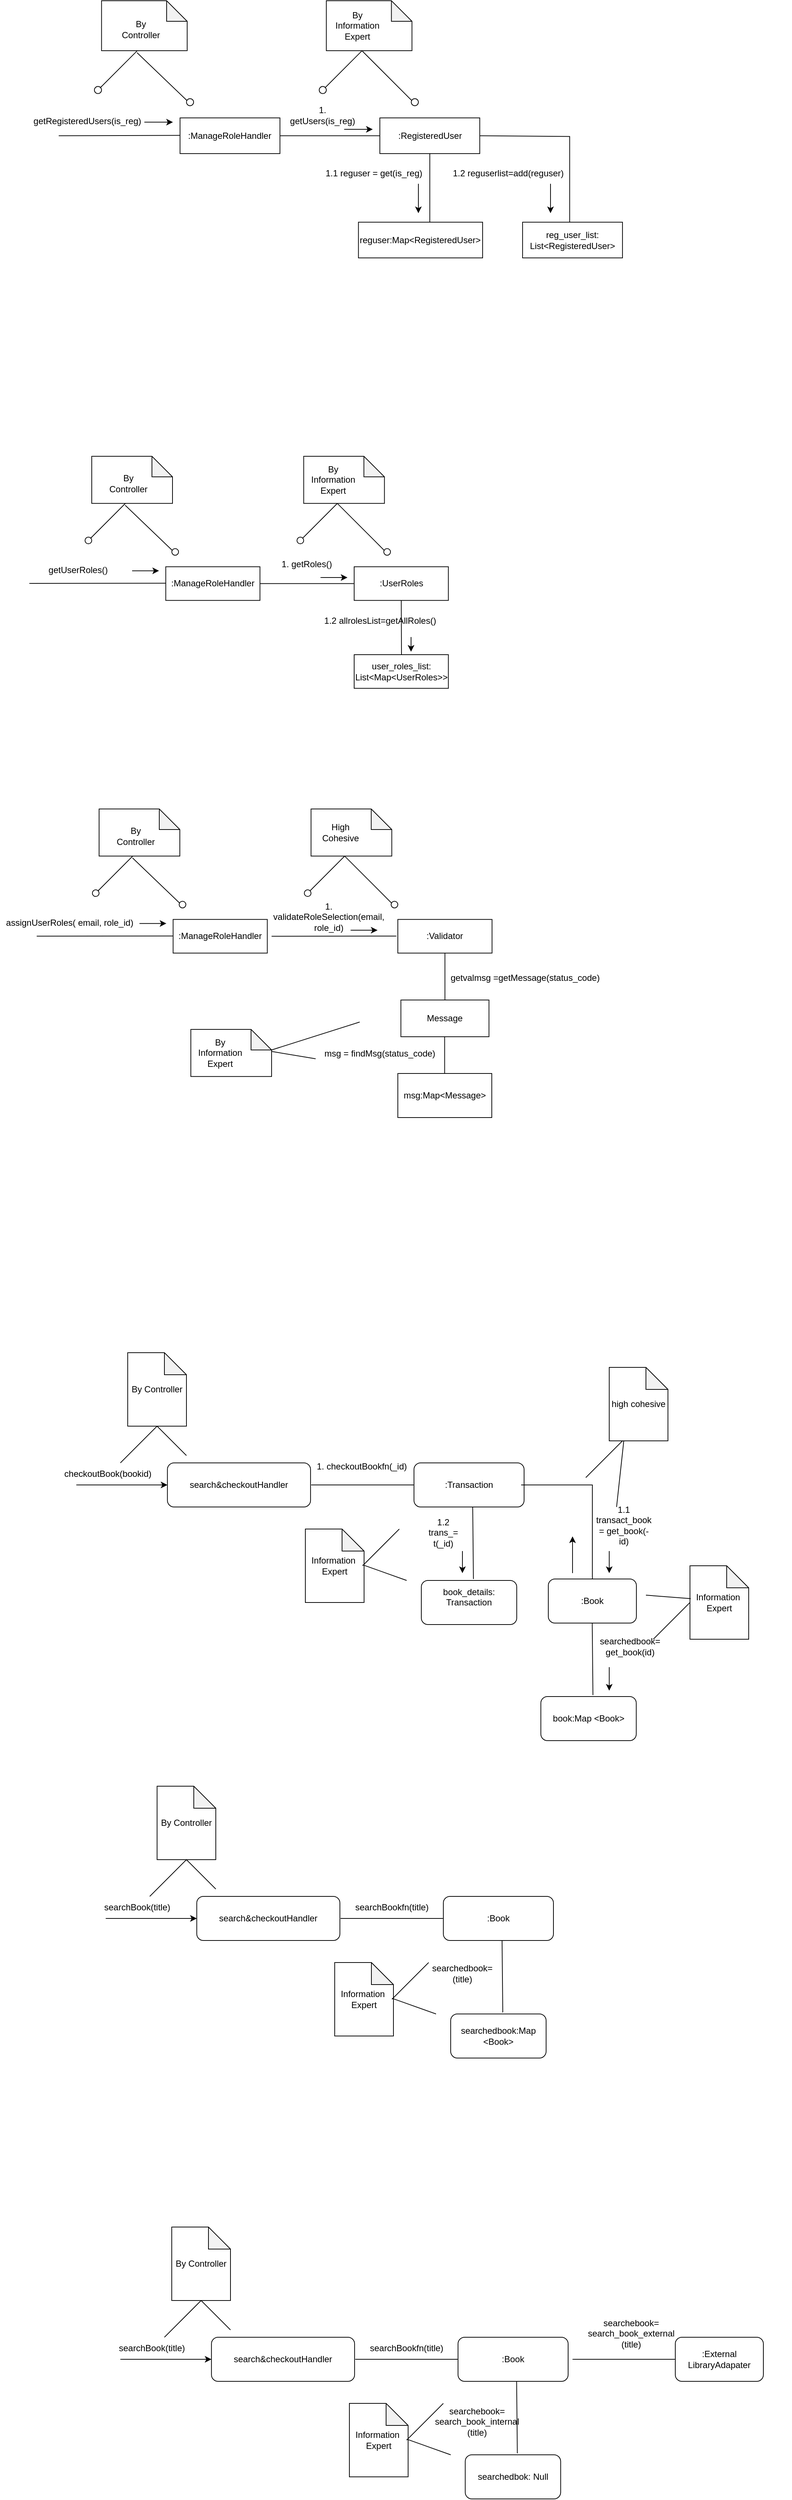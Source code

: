 <mxfile version="24.3.1" type="github">
  <diagram name="Page-1" id="S1XU-4v1I7LBTx95V1RZ">
    <mxGraphModel dx="1718" dy="584" grid="1" gridSize="10" guides="1" tooltips="1" connect="1" arrows="1" fold="1" page="1" pageScale="1" pageWidth="827" pageHeight="1169" math="0" shadow="0">
      <root>
        <mxCell id="0" />
        <mxCell id="1" parent="0" />
        <mxCell id="-aePadAj2sJIH-JEGw9g-31" value="" style="group" parent="1" vertex="1" connectable="0">
          <mxGeometry x="40" y="130" width="768.06" height="350" as="geometry" />
        </mxCell>
        <mxCell id="-aePadAj2sJIH-JEGw9g-1" value=":ManageRoleHandler" style="html=1;whiteSpace=wrap;" parent="-aePadAj2sJIH-JEGw9g-31" vertex="1">
          <mxGeometry x="165.279" y="159.444" width="136.112" height="48.611" as="geometry" />
        </mxCell>
        <mxCell id="-aePadAj2sJIH-JEGw9g-2" value="" style="endArrow=none;html=1;rounded=0;" parent="-aePadAj2sJIH-JEGw9g-31" edge="1">
          <mxGeometry width="50" height="50" relative="1" as="geometry">
            <mxPoint y="183.75" as="sourcePoint" />
            <mxPoint x="165.279" y="183.264" as="targetPoint" />
          </mxGeometry>
        </mxCell>
        <mxCell id="-aePadAj2sJIH-JEGw9g-3" value=":RegisteredUser" style="html=1;whiteSpace=wrap;" parent="-aePadAj2sJIH-JEGw9g-31" vertex="1">
          <mxGeometry x="437.503" y="159.444" width="136.112" height="48.611" as="geometry" />
        </mxCell>
        <mxCell id="-aePadAj2sJIH-JEGw9g-4" value="" style="shape=note;whiteSpace=wrap;html=1;backgroundOutline=1;darkOpacity=0.05;size=28;" parent="-aePadAj2sJIH-JEGw9g-31" vertex="1">
          <mxGeometry x="58.334" width="116.667" height="68.056" as="geometry" />
        </mxCell>
        <mxCell id="-aePadAj2sJIH-JEGw9g-5" value="By Controller" style="text;html=1;align=center;verticalAlign=middle;whiteSpace=wrap;rounded=0;" parent="-aePadAj2sJIH-JEGw9g-31" vertex="1">
          <mxGeometry x="77.778" y="19.444" width="68.056" height="38.889" as="geometry" />
        </mxCell>
        <mxCell id="-aePadAj2sJIH-JEGw9g-6" value="" style="endArrow=none;html=1;rounded=0;" parent="-aePadAj2sJIH-JEGw9g-31" source="-aePadAj2sJIH-JEGw9g-8" edge="1">
          <mxGeometry width="50" height="50" relative="1" as="geometry">
            <mxPoint x="58.334" y="116.667" as="sourcePoint" />
            <mxPoint x="106.945" y="68.056" as="targetPoint" />
          </mxGeometry>
        </mxCell>
        <mxCell id="-aePadAj2sJIH-JEGw9g-7" value="" style="endArrow=none;html=1;rounded=0;exitX=0.414;exitY=1.038;exitDx=0;exitDy=0;exitPerimeter=0;" parent="-aePadAj2sJIH-JEGw9g-31" source="-aePadAj2sJIH-JEGw9g-4" edge="1">
          <mxGeometry width="50" height="50" relative="1" as="geometry">
            <mxPoint x="136.112" y="136.111" as="sourcePoint" />
            <mxPoint x="175.001" y="136.111" as="targetPoint" />
          </mxGeometry>
        </mxCell>
        <mxCell id="-aePadAj2sJIH-JEGw9g-9" value="" style="endArrow=none;html=1;rounded=0;" parent="-aePadAj2sJIH-JEGw9g-31" target="-aePadAj2sJIH-JEGw9g-8" edge="1">
          <mxGeometry width="50" height="50" relative="1" as="geometry">
            <mxPoint x="58.334" y="116.667" as="sourcePoint" />
            <mxPoint x="106.945" y="68.056" as="targetPoint" />
          </mxGeometry>
        </mxCell>
        <mxCell id="-aePadAj2sJIH-JEGw9g-8" value="" style="ellipse;whiteSpace=wrap;html=1;aspect=fixed;" parent="-aePadAj2sJIH-JEGw9g-31" vertex="1">
          <mxGeometry x="48.611" y="116.667" width="9.722" height="9.722" as="geometry" />
        </mxCell>
        <mxCell id="-aePadAj2sJIH-JEGw9g-10" value="" style="ellipse;whiteSpace=wrap;html=1;aspect=fixed;" parent="-aePadAj2sJIH-JEGw9g-31" vertex="1">
          <mxGeometry x="174.029" y="133.194" width="9.722" height="9.722" as="geometry" />
        </mxCell>
        <mxCell id="-aePadAj2sJIH-JEGw9g-11" value="getRegisteredUsers(is_reg)" style="text;html=1;align=center;verticalAlign=middle;whiteSpace=wrap;rounded=0;" parent="-aePadAj2sJIH-JEGw9g-31" vertex="1">
          <mxGeometry x="9.722" y="149.722" width="58.334" height="29.167" as="geometry" />
        </mxCell>
        <mxCell id="-aePadAj2sJIH-JEGw9g-12" value="" style="endArrow=classic;html=1;rounded=0;" parent="-aePadAj2sJIH-JEGw9g-31" edge="1">
          <mxGeometry width="50" height="50" relative="1" as="geometry">
            <mxPoint x="116.667" y="165.278" as="sourcePoint" />
            <mxPoint x="155.556" y="165.278" as="targetPoint" />
          </mxGeometry>
        </mxCell>
        <mxCell id="-aePadAj2sJIH-JEGw9g-13" value="" style="endArrow=none;html=1;rounded=0;" parent="-aePadAj2sJIH-JEGw9g-31" edge="1">
          <mxGeometry width="50" height="50" relative="1" as="geometry">
            <mxPoint x="301.391" y="183.75" as="sourcePoint" />
            <mxPoint x="437.503" y="183.75" as="targetPoint" />
          </mxGeometry>
        </mxCell>
        <mxCell id="-aePadAj2sJIH-JEGw9g-14" value="1. getUsers(is_reg)" style="text;html=1;align=center;verticalAlign=middle;whiteSpace=wrap;rounded=0;" parent="-aePadAj2sJIH-JEGw9g-31" vertex="1">
          <mxGeometry x="311.113" y="142.917" width="97.223" height="26.25" as="geometry" />
        </mxCell>
        <mxCell id="-aePadAj2sJIH-JEGw9g-15" value="" style="endArrow=none;html=1;rounded=0;entryX=0.5;entryY=1;entryDx=0;entryDy=0;" parent="-aePadAj2sJIH-JEGw9g-31" target="-aePadAj2sJIH-JEGw9g-3" edge="1">
          <mxGeometry width="50" height="50" relative="1" as="geometry">
            <mxPoint x="505.558" y="301.389" as="sourcePoint" />
            <mxPoint x="505.558" y="213.889" as="targetPoint" />
          </mxGeometry>
        </mxCell>
        <mxCell id="-aePadAj2sJIH-JEGw9g-16" value="1.1 reguser = get(is_reg)" style="text;html=1;align=center;verticalAlign=middle;whiteSpace=wrap;rounded=0;" parent="-aePadAj2sJIH-JEGw9g-31" vertex="1">
          <mxGeometry x="347.003" y="219.996" width="165.279" height="29.167" as="geometry" />
        </mxCell>
        <mxCell id="-aePadAj2sJIH-JEGw9g-17" value="" style="shape=note;whiteSpace=wrap;html=1;backgroundOutline=1;darkOpacity=0.05;size=28;" parent="-aePadAj2sJIH-JEGw9g-31" vertex="1">
          <mxGeometry x="364.585" width="116.667" height="68.056" as="geometry" />
        </mxCell>
        <mxCell id="-aePadAj2sJIH-JEGw9g-18" value="" style="endArrow=none;html=1;rounded=0;" parent="-aePadAj2sJIH-JEGw9g-31" source="-aePadAj2sJIH-JEGw9g-20" edge="1">
          <mxGeometry width="50" height="50" relative="1" as="geometry">
            <mxPoint x="364.585" y="116.667" as="sourcePoint" />
            <mxPoint x="413.197" y="68.056" as="targetPoint" />
          </mxGeometry>
        </mxCell>
        <mxCell id="-aePadAj2sJIH-JEGw9g-19" value="" style="endArrow=none;html=1;rounded=0;exitX=0.421;exitY=1.008;exitDx=0;exitDy=0;exitPerimeter=0;" parent="-aePadAj2sJIH-JEGw9g-31" source="-aePadAj2sJIH-JEGw9g-17" edge="1">
          <mxGeometry width="50" height="50" relative="1" as="geometry">
            <mxPoint x="442.364" y="136.111" as="sourcePoint" />
            <mxPoint x="481.253" y="136.111" as="targetPoint" />
          </mxGeometry>
        </mxCell>
        <mxCell id="-aePadAj2sJIH-JEGw9g-20" value="" style="ellipse;whiteSpace=wrap;html=1;aspect=fixed;" parent="-aePadAj2sJIH-JEGw9g-31" vertex="1">
          <mxGeometry x="354.863" y="116.667" width="9.722" height="9.722" as="geometry" />
        </mxCell>
        <mxCell id="-aePadAj2sJIH-JEGw9g-21" value="" style="ellipse;whiteSpace=wrap;html=1;aspect=fixed;" parent="-aePadAj2sJIH-JEGw9g-31" vertex="1">
          <mxGeometry x="480.281" y="133.194" width="9.722" height="9.722" as="geometry" />
        </mxCell>
        <mxCell id="-aePadAj2sJIH-JEGw9g-22" value="By Information&lt;div&gt;Expert&lt;/div&gt;" style="text;html=1;align=center;verticalAlign=middle;whiteSpace=wrap;rounded=0;" parent="-aePadAj2sJIH-JEGw9g-31" vertex="1">
          <mxGeometry x="373.335" y="14.583" width="68.056" height="38.889" as="geometry" />
        </mxCell>
        <mxCell id="-aePadAj2sJIH-JEGw9g-23" value="reguser:Map&amp;lt;RegisteredUser&amp;gt;" style="html=1;whiteSpace=wrap;" parent="-aePadAj2sJIH-JEGw9g-31" vertex="1">
          <mxGeometry x="408.336" y="301.389" width="169.168" height="48.611" as="geometry" />
        </mxCell>
        <mxCell id="-aePadAj2sJIH-JEGw9g-25" value="" style="endArrow=classic;html=1;rounded=0;" parent="-aePadAj2sJIH-JEGw9g-31" edge="1">
          <mxGeometry width="50" height="50" relative="1" as="geometry">
            <mxPoint x="388.891" y="175" as="sourcePoint" />
            <mxPoint x="427.78" y="175" as="targetPoint" />
          </mxGeometry>
        </mxCell>
        <mxCell id="-aePadAj2sJIH-JEGw9g-28" value="" style="endArrow=none;html=1;rounded=0;entryX=1;entryY=0.5;entryDx=0;entryDy=0;" parent="-aePadAj2sJIH-JEGw9g-31" target="-aePadAj2sJIH-JEGw9g-3" edge="1">
          <mxGeometry width="50" height="50" relative="1" as="geometry">
            <mxPoint x="696.115" y="301.389" as="sourcePoint" />
            <mxPoint x="696.115" y="208.056" as="targetPoint" />
            <Array as="points">
              <mxPoint x="696.115" y="184.722" />
            </Array>
          </mxGeometry>
        </mxCell>
        <mxCell id="-aePadAj2sJIH-JEGw9g-29" value="reg_user_list: List&amp;lt;RegisteredUser&amp;gt;" style="html=1;whiteSpace=wrap;" parent="-aePadAj2sJIH-JEGw9g-31" vertex="1">
          <mxGeometry x="631.948" y="301.389" width="136.112" height="48.611" as="geometry" />
        </mxCell>
        <mxCell id="-aePadAj2sJIH-JEGw9g-30" value="1.2 reguserlist=add(reguser)" style="text;html=1;align=center;verticalAlign=middle;whiteSpace=wrap;rounded=0;" parent="-aePadAj2sJIH-JEGw9g-31" vertex="1">
          <mxGeometry x="529.995" y="219.996" width="165.279" height="29.167" as="geometry" />
        </mxCell>
        <mxCell id="-aePadAj2sJIH-JEGw9g-33" value="" style="endArrow=classic;html=1;rounded=0;" parent="-aePadAj2sJIH-JEGw9g-31" edge="1">
          <mxGeometry width="50" height="50" relative="1" as="geometry">
            <mxPoint x="670" y="249.16" as="sourcePoint" />
            <mxPoint x="670" y="289.16" as="targetPoint" />
          </mxGeometry>
        </mxCell>
        <mxCell id="-aePadAj2sJIH-JEGw9g-34" value="" style="endArrow=classic;html=1;rounded=0;" parent="-aePadAj2sJIH-JEGw9g-31" edge="1">
          <mxGeometry width="50" height="50" relative="1" as="geometry">
            <mxPoint x="490" y="249.16" as="sourcePoint" />
            <mxPoint x="490" y="289.16" as="targetPoint" />
          </mxGeometry>
        </mxCell>
        <mxCell id="fIvYG_3jWhWfDDmJpI7t-1" value="" style="group" vertex="1" connectable="0" parent="1">
          <mxGeometry x="30" y="750" width="724.17" height="398.333" as="geometry" />
        </mxCell>
        <mxCell id="fIvYG_3jWhWfDDmJpI7t-3" value="" style="endArrow=none;html=1;rounded=0;" edge="1" parent="fIvYG_3jWhWfDDmJpI7t-1">
          <mxGeometry width="50" height="50" relative="1" as="geometry">
            <mxPoint x="-30" y="173" as="sourcePoint" />
            <mxPoint x="155.834" y="172.792" as="targetPoint" />
          </mxGeometry>
        </mxCell>
        <mxCell id="fIvYG_3jWhWfDDmJpI7t-44" value="" style="group" vertex="1" connectable="0" parent="fIvYG_3jWhWfDDmJpI7t-1">
          <mxGeometry x="9.167" width="531.673" height="398.333" as="geometry" />
        </mxCell>
        <mxCell id="fIvYG_3jWhWfDDmJpI7t-2" value=":ManageRoleHandler" style="html=1;whiteSpace=wrap;" vertex="1" parent="fIvYG_3jWhWfDDmJpI7t-44">
          <mxGeometry x="146.667" y="150.333" width="128.334" height="45.833" as="geometry" />
        </mxCell>
        <mxCell id="fIvYG_3jWhWfDDmJpI7t-4" value=":UserRoles" style="html=1;whiteSpace=wrap;" vertex="1" parent="fIvYG_3jWhWfDDmJpI7t-44">
          <mxGeometry x="403.335" y="150.333" width="128.334" height="45.833" as="geometry" />
        </mxCell>
        <mxCell id="fIvYG_3jWhWfDDmJpI7t-5" value="" style="shape=note;whiteSpace=wrap;html=1;backgroundOutline=1;darkOpacity=0.05;size=28;" vertex="1" parent="fIvYG_3jWhWfDDmJpI7t-44">
          <mxGeometry x="45.834" width="110.001" height="64.167" as="geometry" />
        </mxCell>
        <mxCell id="fIvYG_3jWhWfDDmJpI7t-6" value="By Controller" style="text;html=1;align=center;verticalAlign=middle;whiteSpace=wrap;rounded=0;" vertex="1" parent="fIvYG_3jWhWfDDmJpI7t-44">
          <mxGeometry x="64.167" y="18.333" width="64.167" height="36.667" as="geometry" />
        </mxCell>
        <mxCell id="fIvYG_3jWhWfDDmJpI7t-7" value="" style="endArrow=none;html=1;rounded=0;" edge="1" parent="fIvYG_3jWhWfDDmJpI7t-44" source="fIvYG_3jWhWfDDmJpI7t-10">
          <mxGeometry width="50" height="50" relative="1" as="geometry">
            <mxPoint x="45.834" y="110" as="sourcePoint" />
            <mxPoint x="91.667" y="64.167" as="targetPoint" />
          </mxGeometry>
        </mxCell>
        <mxCell id="fIvYG_3jWhWfDDmJpI7t-8" value="" style="endArrow=none;html=1;rounded=0;exitX=0.414;exitY=1.038;exitDx=0;exitDy=0;exitPerimeter=0;" edge="1" parent="fIvYG_3jWhWfDDmJpI7t-44" source="fIvYG_3jWhWfDDmJpI7t-5">
          <mxGeometry width="50" height="50" relative="1" as="geometry">
            <mxPoint x="119.167" y="128.333" as="sourcePoint" />
            <mxPoint x="155.834" y="128.333" as="targetPoint" />
          </mxGeometry>
        </mxCell>
        <mxCell id="fIvYG_3jWhWfDDmJpI7t-9" value="" style="endArrow=none;html=1;rounded=0;" edge="1" parent="fIvYG_3jWhWfDDmJpI7t-44" target="fIvYG_3jWhWfDDmJpI7t-10">
          <mxGeometry width="50" height="50" relative="1" as="geometry">
            <mxPoint x="45.834" y="110" as="sourcePoint" />
            <mxPoint x="91.667" y="64.167" as="targetPoint" />
          </mxGeometry>
        </mxCell>
        <mxCell id="fIvYG_3jWhWfDDmJpI7t-10" value="" style="ellipse;whiteSpace=wrap;html=1;aspect=fixed;" vertex="1" parent="fIvYG_3jWhWfDDmJpI7t-44">
          <mxGeometry x="36.667" y="110" width="9.167" height="9.167" as="geometry" />
        </mxCell>
        <mxCell id="fIvYG_3jWhWfDDmJpI7t-11" value="" style="ellipse;whiteSpace=wrap;html=1;aspect=fixed;" vertex="1" parent="fIvYG_3jWhWfDDmJpI7t-44">
          <mxGeometry x="154.917" y="125.583" width="9.167" height="9.167" as="geometry" />
        </mxCell>
        <mxCell id="fIvYG_3jWhWfDDmJpI7t-12" value="getUserRoles()" style="text;html=1;align=center;verticalAlign=middle;whiteSpace=wrap;rounded=0;" vertex="1" parent="fIvYG_3jWhWfDDmJpI7t-44">
          <mxGeometry y="141.167" width="55.0" height="27.5" as="geometry" />
        </mxCell>
        <mxCell id="fIvYG_3jWhWfDDmJpI7t-13" value="" style="endArrow=classic;html=1;rounded=0;" edge="1" parent="fIvYG_3jWhWfDDmJpI7t-44">
          <mxGeometry width="50" height="50" relative="1" as="geometry">
            <mxPoint x="100.834" y="155.833" as="sourcePoint" />
            <mxPoint x="137.501" y="155.833" as="targetPoint" />
          </mxGeometry>
        </mxCell>
        <mxCell id="fIvYG_3jWhWfDDmJpI7t-14" value="" style="endArrow=none;html=1;rounded=0;" edge="1" parent="fIvYG_3jWhWfDDmJpI7t-44">
          <mxGeometry width="50" height="50" relative="1" as="geometry">
            <mxPoint x="275.001" y="173.25" as="sourcePoint" />
            <mxPoint x="403.335" y="173.25" as="targetPoint" />
          </mxGeometry>
        </mxCell>
        <mxCell id="fIvYG_3jWhWfDDmJpI7t-15" value="1. getRoles()" style="text;html=1;align=center;verticalAlign=middle;whiteSpace=wrap;rounded=0;" vertex="1" parent="fIvYG_3jWhWfDDmJpI7t-44">
          <mxGeometry x="293.168" y="134.75" width="91.667" height="24.75" as="geometry" />
        </mxCell>
        <mxCell id="fIvYG_3jWhWfDDmJpI7t-21" value="" style="ellipse;whiteSpace=wrap;html=1;aspect=fixed;" vertex="1" parent="fIvYG_3jWhWfDDmJpI7t-44">
          <mxGeometry x="325.418" y="110" width="9.167" height="9.167" as="geometry" />
        </mxCell>
        <mxCell id="fIvYG_3jWhWfDDmJpI7t-22" value="" style="ellipse;whiteSpace=wrap;html=1;aspect=fixed;" vertex="1" parent="fIvYG_3jWhWfDDmJpI7t-44">
          <mxGeometry x="443.669" y="125.583" width="9.167" height="9.167" as="geometry" />
        </mxCell>
        <mxCell id="fIvYG_3jWhWfDDmJpI7t-25" value="" style="endArrow=classic;html=1;rounded=0;" edge="1" parent="fIvYG_3jWhWfDDmJpI7t-44">
          <mxGeometry width="50" height="50" relative="1" as="geometry">
            <mxPoint x="357.502" y="165" as="sourcePoint" />
            <mxPoint x="394.168" y="165" as="targetPoint" />
          </mxGeometry>
        </mxCell>
        <mxCell id="fIvYG_3jWhWfDDmJpI7t-27" value="user_roles_list: List&amp;lt;Map&amp;lt;UserRoles&amp;gt;&amp;gt;" style="html=1;whiteSpace=wrap;" vertex="1" parent="fIvYG_3jWhWfDDmJpI7t-44">
          <mxGeometry x="403.339" y="269.997" width="128.334" height="45.833" as="geometry" />
        </mxCell>
        <mxCell id="fIvYG_3jWhWfDDmJpI7t-28" value="1.2 allrolesList=getAllRoles()" style="text;html=1;align=center;verticalAlign=middle;whiteSpace=wrap;rounded=0;" vertex="1" parent="fIvYG_3jWhWfDDmJpI7t-44">
          <mxGeometry x="360.833" y="210.004" width="155.834" height="27.5" as="geometry" />
        </mxCell>
        <mxCell id="fIvYG_3jWhWfDDmJpI7t-39" value="" style="endArrow=none;html=1;rounded=0;entryX=0.5;entryY=1;entryDx=0;entryDy=0;" edge="1" parent="fIvYG_3jWhWfDDmJpI7t-44" target="fIvYG_3jWhWfDDmJpI7t-4">
          <mxGeometry width="50" height="50" relative="1" as="geometry">
            <mxPoint x="467.833" y="270" as="sourcePoint" />
            <mxPoint x="470.833" y="200" as="targetPoint" />
          </mxGeometry>
        </mxCell>
        <mxCell id="fIvYG_3jWhWfDDmJpI7t-40" value="" style="endArrow=classic;html=1;rounded=0;" edge="1" parent="fIvYG_3jWhWfDDmJpI7t-44">
          <mxGeometry width="50" height="50" relative="1" as="geometry">
            <mxPoint x="480.833" y="246" as="sourcePoint" />
            <mxPoint x="480.833" y="266" as="targetPoint" />
          </mxGeometry>
        </mxCell>
        <mxCell id="fIvYG_3jWhWfDDmJpI7t-222" value="" style="group" vertex="1" connectable="0" parent="fIvYG_3jWhWfDDmJpI7t-44">
          <mxGeometry x="334.585" width="110.001" height="128.333" as="geometry" />
        </mxCell>
        <mxCell id="fIvYG_3jWhWfDDmJpI7t-18" value="" style="shape=note;whiteSpace=wrap;html=1;backgroundOutline=1;darkOpacity=0.05;size=28;" vertex="1" parent="fIvYG_3jWhWfDDmJpI7t-222">
          <mxGeometry width="110.001" height="64.167" as="geometry" />
        </mxCell>
        <mxCell id="fIvYG_3jWhWfDDmJpI7t-19" value="" style="endArrow=none;html=1;rounded=0;" edge="1" parent="fIvYG_3jWhWfDDmJpI7t-222" source="fIvYG_3jWhWfDDmJpI7t-21">
          <mxGeometry width="50" height="50" relative="1" as="geometry">
            <mxPoint y="110" as="sourcePoint" />
            <mxPoint x="45.834" y="64.167" as="targetPoint" />
          </mxGeometry>
        </mxCell>
        <mxCell id="fIvYG_3jWhWfDDmJpI7t-20" value="" style="endArrow=none;html=1;rounded=0;exitX=0.421;exitY=1.008;exitDx=0;exitDy=0;exitPerimeter=0;" edge="1" parent="fIvYG_3jWhWfDDmJpI7t-222" source="fIvYG_3jWhWfDDmJpI7t-18">
          <mxGeometry width="50" height="50" relative="1" as="geometry">
            <mxPoint x="73.334" y="128.333" as="sourcePoint" />
            <mxPoint x="110.001" y="128.333" as="targetPoint" />
          </mxGeometry>
        </mxCell>
        <mxCell id="fIvYG_3jWhWfDDmJpI7t-23" value="By Information&lt;div&gt;Expert&lt;/div&gt;" style="text;html=1;align=center;verticalAlign=middle;whiteSpace=wrap;rounded=0;" vertex="1" parent="fIvYG_3jWhWfDDmJpI7t-222">
          <mxGeometry x="8.25" y="13.75" width="64.167" height="36.667" as="geometry" />
        </mxCell>
        <mxCell id="fIvYG_3jWhWfDDmJpI7t-45" value=":ManageRoleHandler" style="html=1;whiteSpace=wrap;" vertex="1" parent="1">
          <mxGeometry x="195.834" y="1380.333" width="128.334" height="45.833" as="geometry" />
        </mxCell>
        <mxCell id="fIvYG_3jWhWfDDmJpI7t-46" value=":Validator" style="html=1;whiteSpace=wrap;" vertex="1" parent="1">
          <mxGeometry x="502.002" y="1380.333" width="128.334" height="45.833" as="geometry" />
        </mxCell>
        <mxCell id="fIvYG_3jWhWfDDmJpI7t-47" value="" style="shape=note;whiteSpace=wrap;html=1;backgroundOutline=1;darkOpacity=0.05;size=28;" vertex="1" parent="1">
          <mxGeometry x="95.0" y="1230" width="110.001" height="64.167" as="geometry" />
        </mxCell>
        <mxCell id="fIvYG_3jWhWfDDmJpI7t-48" value="By Controller" style="text;html=1;align=center;verticalAlign=middle;whiteSpace=wrap;rounded=0;" vertex="1" parent="1">
          <mxGeometry x="113.334" y="1248.333" width="64.167" height="36.667" as="geometry" />
        </mxCell>
        <mxCell id="fIvYG_3jWhWfDDmJpI7t-49" value="" style="endArrow=none;html=1;rounded=0;" edge="1" parent="1" source="fIvYG_3jWhWfDDmJpI7t-52">
          <mxGeometry width="50" height="50" relative="1" as="geometry">
            <mxPoint x="95.0" y="1340" as="sourcePoint" />
            <mxPoint x="140.834" y="1294.167" as="targetPoint" />
          </mxGeometry>
        </mxCell>
        <mxCell id="fIvYG_3jWhWfDDmJpI7t-50" value="" style="endArrow=none;html=1;rounded=0;exitX=0.414;exitY=1.038;exitDx=0;exitDy=0;exitPerimeter=0;" edge="1" parent="1" source="fIvYG_3jWhWfDDmJpI7t-47">
          <mxGeometry width="50" height="50" relative="1" as="geometry">
            <mxPoint x="168.334" y="1358.333" as="sourcePoint" />
            <mxPoint x="205.001" y="1358.333" as="targetPoint" />
          </mxGeometry>
        </mxCell>
        <mxCell id="fIvYG_3jWhWfDDmJpI7t-51" value="" style="endArrow=none;html=1;rounded=0;" edge="1" parent="1" target="fIvYG_3jWhWfDDmJpI7t-52">
          <mxGeometry width="50" height="50" relative="1" as="geometry">
            <mxPoint x="95.0" y="1340" as="sourcePoint" />
            <mxPoint x="140.834" y="1294.167" as="targetPoint" />
          </mxGeometry>
        </mxCell>
        <mxCell id="fIvYG_3jWhWfDDmJpI7t-52" value="" style="ellipse;whiteSpace=wrap;html=1;aspect=fixed;" vertex="1" parent="1">
          <mxGeometry x="85.834" y="1340" width="9.167" height="9.167" as="geometry" />
        </mxCell>
        <mxCell id="fIvYG_3jWhWfDDmJpI7t-53" value="" style="ellipse;whiteSpace=wrap;html=1;aspect=fixed;" vertex="1" parent="1">
          <mxGeometry x="204.084" y="1355.583" width="9.167" height="9.167" as="geometry" />
        </mxCell>
        <mxCell id="fIvYG_3jWhWfDDmJpI7t-54" value="assignUserRoles( email, role_id)" style="text;html=1;align=center;verticalAlign=middle;whiteSpace=wrap;rounded=0;" vertex="1" parent="1">
          <mxGeometry x="-40" y="1371.17" width="190" height="27.5" as="geometry" />
        </mxCell>
        <mxCell id="fIvYG_3jWhWfDDmJpI7t-55" value="" style="endArrow=classic;html=1;rounded=0;" edge="1" parent="1">
          <mxGeometry width="50" height="50" relative="1" as="geometry">
            <mxPoint x="150.001" y="1385.833" as="sourcePoint" />
            <mxPoint x="186.667" y="1385.833" as="targetPoint" />
          </mxGeometry>
        </mxCell>
        <mxCell id="fIvYG_3jWhWfDDmJpI7t-56" value="" style="endArrow=none;html=1;rounded=0;" edge="1" parent="1">
          <mxGeometry width="50" height="50" relative="1" as="geometry">
            <mxPoint x="329.998" y="1403.25" as="sourcePoint" />
            <mxPoint x="500" y="1403" as="targetPoint" />
          </mxGeometry>
        </mxCell>
        <mxCell id="fIvYG_3jWhWfDDmJpI7t-57" value="1. validateRoleSelection(email, role_id&lt;span style=&quot;background-color: initial;&quot;&gt;)&lt;/span&gt;" style="text;html=1;align=center;verticalAlign=middle;whiteSpace=wrap;rounded=0;" vertex="1" parent="1">
          <mxGeometry x="362.335" y="1364.75" width="91.667" height="24.75" as="geometry" />
        </mxCell>
        <mxCell id="fIvYG_3jWhWfDDmJpI7t-58" value="" style="shape=note;whiteSpace=wrap;html=1;backgroundOutline=1;darkOpacity=0.05;size=28;" vertex="1" parent="1">
          <mxGeometry x="383.752" y="1230" width="110.001" height="64.167" as="geometry" />
        </mxCell>
        <mxCell id="fIvYG_3jWhWfDDmJpI7t-59" value="" style="endArrow=none;html=1;rounded=0;" edge="1" parent="1" source="fIvYG_3jWhWfDDmJpI7t-61">
          <mxGeometry width="50" height="50" relative="1" as="geometry">
            <mxPoint x="383.752" y="1340" as="sourcePoint" />
            <mxPoint x="429.585" y="1294.167" as="targetPoint" />
          </mxGeometry>
        </mxCell>
        <mxCell id="fIvYG_3jWhWfDDmJpI7t-60" value="" style="endArrow=none;html=1;rounded=0;exitX=0.421;exitY=1.008;exitDx=0;exitDy=0;exitPerimeter=0;" edge="1" parent="1" source="fIvYG_3jWhWfDDmJpI7t-58">
          <mxGeometry width="50" height="50" relative="1" as="geometry">
            <mxPoint x="457.085" y="1358.333" as="sourcePoint" />
            <mxPoint x="493.752" y="1358.333" as="targetPoint" />
          </mxGeometry>
        </mxCell>
        <mxCell id="fIvYG_3jWhWfDDmJpI7t-61" value="" style="ellipse;whiteSpace=wrap;html=1;aspect=fixed;" vertex="1" parent="1">
          <mxGeometry x="374.585" y="1340" width="9.167" height="9.167" as="geometry" />
        </mxCell>
        <mxCell id="fIvYG_3jWhWfDDmJpI7t-62" value="" style="ellipse;whiteSpace=wrap;html=1;aspect=fixed;" vertex="1" parent="1">
          <mxGeometry x="492.835" y="1355.583" width="9.167" height="9.167" as="geometry" />
        </mxCell>
        <mxCell id="fIvYG_3jWhWfDDmJpI7t-63" value="High Cohesive" style="text;html=1;align=center;verticalAlign=middle;whiteSpace=wrap;rounded=0;" vertex="1" parent="1">
          <mxGeometry x="392.002" y="1243.75" width="64.167" height="36.667" as="geometry" />
        </mxCell>
        <mxCell id="fIvYG_3jWhWfDDmJpI7t-64" value="" style="endArrow=classic;html=1;rounded=0;" edge="1" parent="1">
          <mxGeometry width="50" height="50" relative="1" as="geometry">
            <mxPoint x="437.668" y="1395" as="sourcePoint" />
            <mxPoint x="474.335" y="1395" as="targetPoint" />
          </mxGeometry>
        </mxCell>
        <mxCell id="fIvYG_3jWhWfDDmJpI7t-69" value="" style="endArrow=none;html=1;rounded=0;" edge="1" parent="1">
          <mxGeometry width="50" height="50" relative="1" as="geometry">
            <mxPoint x="10" y="1403.07" as="sourcePoint" />
            <mxPoint x="195.834" y="1402.862" as="targetPoint" />
          </mxGeometry>
        </mxCell>
        <mxCell id="fIvYG_3jWhWfDDmJpI7t-91" value="search&amp;amp;checkoutHandler" style="rounded=1;whiteSpace=wrap;html=1;" vertex="1" parent="1">
          <mxGeometry x="188.08" y="2120" width="195" height="60" as="geometry" />
        </mxCell>
        <mxCell id="fIvYG_3jWhWfDDmJpI7t-92" value="" style="endArrow=classic;html=1;rounded=0;entryX=0;entryY=0.5;entryDx=0;entryDy=0;" edge="1" parent="1" target="fIvYG_3jWhWfDDmJpI7t-91">
          <mxGeometry width="50" height="50" relative="1" as="geometry">
            <mxPoint x="64" y="2150" as="sourcePoint" />
            <mxPoint x="114" y="2120" as="targetPoint" />
          </mxGeometry>
        </mxCell>
        <mxCell id="fIvYG_3jWhWfDDmJpI7t-93" value="checkoutBook(bookid)" style="text;html=1;align=center;verticalAlign=middle;whiteSpace=wrap;rounded=0;" vertex="1" parent="1">
          <mxGeometry x="60" y="2120" width="94" height="30" as="geometry" />
        </mxCell>
        <mxCell id="fIvYG_3jWhWfDDmJpI7t-94" value="By Controller" style="shape=note;whiteSpace=wrap;html=1;backgroundOutline=1;darkOpacity=0.05;" vertex="1" parent="1">
          <mxGeometry x="134" y="1970" width="80" height="100" as="geometry" />
        </mxCell>
        <mxCell id="fIvYG_3jWhWfDDmJpI7t-95" value="" style="endArrow=none;html=1;rounded=0;" edge="1" parent="1">
          <mxGeometry width="50" height="50" relative="1" as="geometry">
            <mxPoint x="384" y="2150" as="sourcePoint" />
            <mxPoint x="524" y="2150" as="targetPoint" />
          </mxGeometry>
        </mxCell>
        <mxCell id="fIvYG_3jWhWfDDmJpI7t-96" value="1. checkoutBookfn(_id)" style="text;html=1;align=center;verticalAlign=middle;whiteSpace=wrap;rounded=0;" vertex="1" parent="1">
          <mxGeometry x="350" y="2110" width="206" height="30" as="geometry" />
        </mxCell>
        <mxCell id="fIvYG_3jWhWfDDmJpI7t-97" value="" style="endArrow=none;html=1;rounded=0;" edge="1" parent="1">
          <mxGeometry width="50" height="50" relative="1" as="geometry">
            <mxPoint x="124" y="2120" as="sourcePoint" />
            <mxPoint x="174" y="2070" as="targetPoint" />
          </mxGeometry>
        </mxCell>
        <mxCell id="fIvYG_3jWhWfDDmJpI7t-98" value="" style="endArrow=none;html=1;rounded=0;" edge="1" parent="1">
          <mxGeometry width="50" height="50" relative="1" as="geometry">
            <mxPoint x="174" y="2070" as="sourcePoint" />
            <mxPoint x="214" y="2110" as="targetPoint" />
          </mxGeometry>
        </mxCell>
        <mxCell id="fIvYG_3jWhWfDDmJpI7t-99" value=":Transaction" style="rounded=1;whiteSpace=wrap;html=1;" vertex="1" parent="1">
          <mxGeometry x="524" y="2120" width="150" height="60" as="geometry" />
        </mxCell>
        <mxCell id="fIvYG_3jWhWfDDmJpI7t-100" value="book_details: Transaction&lt;div&gt;&lt;br&gt;&lt;/div&gt;" style="rounded=1;whiteSpace=wrap;html=1;" vertex="1" parent="1">
          <mxGeometry x="534" y="2280" width="130" height="60" as="geometry" />
        </mxCell>
        <mxCell id="fIvYG_3jWhWfDDmJpI7t-101" value="" style="endArrow=none;html=1;rounded=0;exitX=0.546;exitY=-0.033;exitDx=0;exitDy=0;exitPerimeter=0;" edge="1" parent="1" source="fIvYG_3jWhWfDDmJpI7t-100">
          <mxGeometry width="50" height="50" relative="1" as="geometry">
            <mxPoint x="554" y="2230" as="sourcePoint" />
            <mxPoint x="604" y="2180" as="targetPoint" />
          </mxGeometry>
        </mxCell>
        <mxCell id="fIvYG_3jWhWfDDmJpI7t-102" value="1.2 trans_= t(_id)" style="text;html=1;align=center;verticalAlign=middle;whiteSpace=wrap;rounded=0;" vertex="1" parent="1">
          <mxGeometry x="534" y="2200" width="60" height="30" as="geometry" />
        </mxCell>
        <mxCell id="fIvYG_3jWhWfDDmJpI7t-108" value=":Book" style="rounded=1;whiteSpace=wrap;html=1;" vertex="1" parent="1">
          <mxGeometry x="707" y="2278" width="120" height="60" as="geometry" />
        </mxCell>
        <mxCell id="fIvYG_3jWhWfDDmJpI7t-109" value="" style="endArrow=none;html=1;rounded=0;entryX=0.5;entryY=0;entryDx=0;entryDy=0;" edge="1" parent="1" target="fIvYG_3jWhWfDDmJpI7t-108">
          <mxGeometry width="50" height="50" relative="1" as="geometry">
            <mxPoint x="670" y="2150" as="sourcePoint" />
            <mxPoint x="720" y="2100" as="targetPoint" />
            <Array as="points">
              <mxPoint x="767" y="2150" />
            </Array>
          </mxGeometry>
        </mxCell>
        <mxCell id="fIvYG_3jWhWfDDmJpI7t-110" value="1.1 transact_book = get_book(-id)" style="text;html=1;align=center;verticalAlign=middle;whiteSpace=wrap;rounded=0;" vertex="1" parent="1">
          <mxGeometry x="770" y="2190" width="80" height="30" as="geometry" />
        </mxCell>
        <mxCell id="fIvYG_3jWhWfDDmJpI7t-112" value="high cohesive" style="shape=note;whiteSpace=wrap;html=1;backgroundOutline=1;darkOpacity=0.05;" vertex="1" parent="1">
          <mxGeometry x="790" y="1990" width="80" height="100" as="geometry" />
        </mxCell>
        <mxCell id="fIvYG_3jWhWfDDmJpI7t-113" value="" style="endArrow=classic;html=1;rounded=0;" edge="1" parent="1">
          <mxGeometry width="50" height="50" relative="1" as="geometry">
            <mxPoint x="790" y="2240" as="sourcePoint" />
            <mxPoint x="790" y="2270" as="targetPoint" />
          </mxGeometry>
        </mxCell>
        <mxCell id="fIvYG_3jWhWfDDmJpI7t-114" value="" style="endArrow=classic;html=1;rounded=0;" edge="1" parent="1">
          <mxGeometry width="50" height="50" relative="1" as="geometry">
            <mxPoint x="740" y="2270" as="sourcePoint" />
            <mxPoint x="740" y="2220" as="targetPoint" />
          </mxGeometry>
        </mxCell>
        <mxCell id="fIvYG_3jWhWfDDmJpI7t-115" value="" style="endArrow=classic;html=1;rounded=0;" edge="1" parent="1">
          <mxGeometry width="50" height="50" relative="1" as="geometry">
            <mxPoint x="590" y="2240" as="sourcePoint" />
            <mxPoint x="590" y="2270" as="targetPoint" />
          </mxGeometry>
        </mxCell>
        <mxCell id="fIvYG_3jWhWfDDmJpI7t-117" value="" style="group" vertex="1" connectable="0" parent="1">
          <mxGeometry x="683" y="2338" width="210" height="160" as="geometry" />
        </mxCell>
        <mxCell id="fIvYG_3jWhWfDDmJpI7t-118" value="book:Map &amp;lt;Book&amp;gt;" style="rounded=1;whiteSpace=wrap;html=1;" vertex="1" parent="fIvYG_3jWhWfDDmJpI7t-117">
          <mxGeometry x="13.83" y="100" width="130" height="60" as="geometry" />
        </mxCell>
        <mxCell id="fIvYG_3jWhWfDDmJpI7t-119" value="" style="endArrow=none;html=1;rounded=0;exitX=0.546;exitY=-0.033;exitDx=0;exitDy=0;exitPerimeter=0;" edge="1" parent="fIvYG_3jWhWfDDmJpI7t-117" source="fIvYG_3jWhWfDDmJpI7t-118">
          <mxGeometry width="50" height="50" relative="1" as="geometry">
            <mxPoint x="33.83" y="50" as="sourcePoint" />
            <mxPoint x="83.83" as="targetPoint" />
          </mxGeometry>
        </mxCell>
        <mxCell id="fIvYG_3jWhWfDDmJpI7t-120" value="searchedbook= get_book(id)" style="text;html=1;align=center;verticalAlign=middle;whiteSpace=wrap;rounded=0;" vertex="1" parent="fIvYG_3jWhWfDDmJpI7t-117">
          <mxGeometry x="74" y="18" width="123" height="28" as="geometry" />
        </mxCell>
        <mxCell id="fIvYG_3jWhWfDDmJpI7t-132" value="" style="endArrow=classic;html=1;rounded=0;" edge="1" parent="fIvYG_3jWhWfDDmJpI7t-117">
          <mxGeometry width="50" height="50" relative="1" as="geometry">
            <mxPoint x="107" y="60" as="sourcePoint" />
            <mxPoint x="107" y="92" as="targetPoint" />
          </mxGeometry>
        </mxCell>
        <mxCell id="fIvYG_3jWhWfDDmJpI7t-122" value="" style="group" vertex="1" connectable="0" parent="1">
          <mxGeometry x="376" y="2210" width="138" height="100" as="geometry" />
        </mxCell>
        <mxCell id="fIvYG_3jWhWfDDmJpI7t-103" value="Information&amp;nbsp;&lt;div&gt;Expert&lt;/div&gt;" style="shape=note;whiteSpace=wrap;html=1;backgroundOutline=1;darkOpacity=0.05;" vertex="1" parent="fIvYG_3jWhWfDDmJpI7t-122">
          <mxGeometry width="80" height="100" as="geometry" />
        </mxCell>
        <mxCell id="fIvYG_3jWhWfDDmJpI7t-104" value="" style="endArrow=none;html=1;rounded=0;" edge="1" parent="fIvYG_3jWhWfDDmJpI7t-122">
          <mxGeometry width="50" height="50" relative="1" as="geometry">
            <mxPoint x="78" y="50" as="sourcePoint" />
            <mxPoint x="128" as="targetPoint" />
          </mxGeometry>
        </mxCell>
        <mxCell id="fIvYG_3jWhWfDDmJpI7t-105" value="" style="endArrow=none;html=1;rounded=0;exitX=0.977;exitY=0.487;exitDx=0;exitDy=0;exitPerimeter=0;" edge="1" parent="fIvYG_3jWhWfDDmJpI7t-122" source="fIvYG_3jWhWfDDmJpI7t-103">
          <mxGeometry width="50" height="50" relative="1" as="geometry">
            <mxPoint x="88" y="60" as="sourcePoint" />
            <mxPoint x="138" y="70" as="targetPoint" />
          </mxGeometry>
        </mxCell>
        <mxCell id="fIvYG_3jWhWfDDmJpI7t-123" value="" style="group" vertex="1" connectable="0" parent="1">
          <mxGeometry x="900" y="2260" width="138" height="100" as="geometry" />
        </mxCell>
        <mxCell id="fIvYG_3jWhWfDDmJpI7t-124" value="Information&amp;nbsp;&lt;div&gt;Expert&lt;/div&gt;" style="shape=note;whiteSpace=wrap;html=1;backgroundOutline=1;darkOpacity=0.05;" vertex="1" parent="fIvYG_3jWhWfDDmJpI7t-123">
          <mxGeometry width="80" height="100" as="geometry" />
        </mxCell>
        <mxCell id="fIvYG_3jWhWfDDmJpI7t-127" value="" style="endArrow=none;html=1;rounded=0;entryX=0.013;entryY=0.447;entryDx=0;entryDy=0;entryPerimeter=0;" edge="1" parent="1" target="fIvYG_3jWhWfDDmJpI7t-124">
          <mxGeometry width="50" height="50" relative="1" as="geometry">
            <mxPoint x="840" y="2300" as="sourcePoint" />
            <mxPoint x="900" y="2270" as="targetPoint" />
          </mxGeometry>
        </mxCell>
        <mxCell id="fIvYG_3jWhWfDDmJpI7t-128" value="" style="endArrow=none;html=1;rounded=0;" edge="1" parent="1">
          <mxGeometry width="50" height="50" relative="1" as="geometry">
            <mxPoint x="850" y="2360" as="sourcePoint" />
            <mxPoint x="900" y="2310" as="targetPoint" />
          </mxGeometry>
        </mxCell>
        <mxCell id="fIvYG_3jWhWfDDmJpI7t-133" value="" style="endArrow=none;html=1;rounded=0;" edge="1" parent="1">
          <mxGeometry width="50" height="50" relative="1" as="geometry">
            <mxPoint x="758.06" y="2140" as="sourcePoint" />
            <mxPoint x="808.06" y="2090" as="targetPoint" />
          </mxGeometry>
        </mxCell>
        <mxCell id="fIvYG_3jWhWfDDmJpI7t-134" value="" style="endArrow=none;html=1;rounded=0;entryX=0.248;entryY=0.999;entryDx=0;entryDy=0;entryPerimeter=0;" edge="1" parent="1" target="fIvYG_3jWhWfDDmJpI7t-112">
          <mxGeometry width="50" height="50" relative="1" as="geometry">
            <mxPoint x="800" y="2180" as="sourcePoint" />
            <mxPoint x="818.06" y="2100" as="targetPoint" />
          </mxGeometry>
        </mxCell>
        <mxCell id="fIvYG_3jWhWfDDmJpI7t-179" value="" style="group" vertex="1" connectable="0" parent="1">
          <mxGeometry x="120" y="3160" width="614" height="370" as="geometry" />
        </mxCell>
        <mxCell id="fIvYG_3jWhWfDDmJpI7t-180" value="search&amp;amp;checkoutHandler" style="rounded=1;whiteSpace=wrap;html=1;" vertex="1" parent="fIvYG_3jWhWfDDmJpI7t-179">
          <mxGeometry x="128.08" y="150" width="195" height="60" as="geometry" />
        </mxCell>
        <mxCell id="fIvYG_3jWhWfDDmJpI7t-181" value="" style="endArrow=classic;html=1;rounded=0;entryX=0;entryY=0.5;entryDx=0;entryDy=0;" edge="1" parent="fIvYG_3jWhWfDDmJpI7t-179" target="fIvYG_3jWhWfDDmJpI7t-180">
          <mxGeometry width="50" height="50" relative="1" as="geometry">
            <mxPoint x="4" y="180" as="sourcePoint" />
            <mxPoint x="54" y="150" as="targetPoint" />
          </mxGeometry>
        </mxCell>
        <mxCell id="fIvYG_3jWhWfDDmJpI7t-182" value="searchBook(title)" style="text;html=1;align=center;verticalAlign=middle;whiteSpace=wrap;rounded=0;" vertex="1" parent="fIvYG_3jWhWfDDmJpI7t-179">
          <mxGeometry y="150" width="94" height="30" as="geometry" />
        </mxCell>
        <mxCell id="fIvYG_3jWhWfDDmJpI7t-183" value="By Controller" style="shape=note;whiteSpace=wrap;html=1;backgroundOutline=1;darkOpacity=0.05;" vertex="1" parent="fIvYG_3jWhWfDDmJpI7t-179">
          <mxGeometry x="74" width="80" height="100" as="geometry" />
        </mxCell>
        <mxCell id="fIvYG_3jWhWfDDmJpI7t-184" value="" style="endArrow=none;html=1;rounded=0;" edge="1" parent="fIvYG_3jWhWfDDmJpI7t-179">
          <mxGeometry width="50" height="50" relative="1" as="geometry">
            <mxPoint x="324" y="180" as="sourcePoint" />
            <mxPoint x="464" y="180" as="targetPoint" />
          </mxGeometry>
        </mxCell>
        <mxCell id="fIvYG_3jWhWfDDmJpI7t-185" value="searchBookfn(title)" style="text;html=1;align=center;verticalAlign=middle;whiteSpace=wrap;rounded=0;" vertex="1" parent="fIvYG_3jWhWfDDmJpI7t-179">
          <mxGeometry x="364" y="150" width="60" height="30" as="geometry" />
        </mxCell>
        <mxCell id="fIvYG_3jWhWfDDmJpI7t-186" value="" style="endArrow=none;html=1;rounded=0;" edge="1" parent="fIvYG_3jWhWfDDmJpI7t-179">
          <mxGeometry width="50" height="50" relative="1" as="geometry">
            <mxPoint x="64" y="150" as="sourcePoint" />
            <mxPoint x="114" y="100" as="targetPoint" />
          </mxGeometry>
        </mxCell>
        <mxCell id="fIvYG_3jWhWfDDmJpI7t-187" value="" style="endArrow=none;html=1;rounded=0;" edge="1" parent="fIvYG_3jWhWfDDmJpI7t-179">
          <mxGeometry width="50" height="50" relative="1" as="geometry">
            <mxPoint x="114" y="100" as="sourcePoint" />
            <mxPoint x="154" y="140" as="targetPoint" />
          </mxGeometry>
        </mxCell>
        <mxCell id="fIvYG_3jWhWfDDmJpI7t-188" value=":Book" style="rounded=1;whiteSpace=wrap;html=1;" vertex="1" parent="fIvYG_3jWhWfDDmJpI7t-179">
          <mxGeometry x="464" y="150" width="150" height="60" as="geometry" />
        </mxCell>
        <mxCell id="fIvYG_3jWhWfDDmJpI7t-189" value="Information&amp;nbsp;&lt;div&gt;Expert&lt;/div&gt;" style="shape=note;whiteSpace=wrap;html=1;backgroundOutline=1;darkOpacity=0.05;" vertex="1" parent="fIvYG_3jWhWfDDmJpI7t-179">
          <mxGeometry x="316" y="240" width="80" height="100" as="geometry" />
        </mxCell>
        <mxCell id="fIvYG_3jWhWfDDmJpI7t-190" value="" style="endArrow=none;html=1;rounded=0;" edge="1" parent="fIvYG_3jWhWfDDmJpI7t-179">
          <mxGeometry width="50" height="50" relative="1" as="geometry">
            <mxPoint x="394" y="290" as="sourcePoint" />
            <mxPoint x="444" y="240" as="targetPoint" />
          </mxGeometry>
        </mxCell>
        <mxCell id="fIvYG_3jWhWfDDmJpI7t-191" value="" style="endArrow=none;html=1;rounded=0;exitX=0.977;exitY=0.487;exitDx=0;exitDy=0;exitPerimeter=0;" edge="1" parent="fIvYG_3jWhWfDDmJpI7t-179" source="fIvYG_3jWhWfDDmJpI7t-189">
          <mxGeometry width="50" height="50" relative="1" as="geometry">
            <mxPoint x="404" y="300" as="sourcePoint" />
            <mxPoint x="454" y="310" as="targetPoint" />
          </mxGeometry>
        </mxCell>
        <mxCell id="fIvYG_3jWhWfDDmJpI7t-193" value="searchedbok: Null" style="rounded=1;whiteSpace=wrap;html=1;" vertex="1" parent="fIvYG_3jWhWfDDmJpI7t-179">
          <mxGeometry x="473.83" y="310" width="130" height="60" as="geometry" />
        </mxCell>
        <mxCell id="fIvYG_3jWhWfDDmJpI7t-194" value="" style="endArrow=none;html=1;rounded=0;exitX=0.546;exitY=-0.033;exitDx=0;exitDy=0;exitPerimeter=0;" edge="1" parent="fIvYG_3jWhWfDDmJpI7t-179" source="fIvYG_3jWhWfDDmJpI7t-193">
          <mxGeometry width="50" height="50" relative="1" as="geometry">
            <mxPoint x="493.83" y="260" as="sourcePoint" />
            <mxPoint x="543.83" y="210" as="targetPoint" />
          </mxGeometry>
        </mxCell>
        <mxCell id="fIvYG_3jWhWfDDmJpI7t-195" value="searchebook= search_book_internal&lt;div&gt;(title)&lt;/div&gt;" style="text;html=1;align=center;verticalAlign=middle;whiteSpace=wrap;rounded=0;" vertex="1" parent="fIvYG_3jWhWfDDmJpI7t-179">
          <mxGeometry x="460" y="250" width="60" height="30" as="geometry" />
        </mxCell>
        <mxCell id="fIvYG_3jWhWfDDmJpI7t-196" value=":External LibraryAdapater" style="rounded=1;whiteSpace=wrap;html=1;" vertex="1" parent="1">
          <mxGeometry x="880" y="3310" width="120" height="60" as="geometry" />
        </mxCell>
        <mxCell id="fIvYG_3jWhWfDDmJpI7t-197" value="" style="endArrow=none;html=1;rounded=0;entryX=0;entryY=0.5;entryDx=0;entryDy=0;" edge="1" parent="1" target="fIvYG_3jWhWfDDmJpI7t-196">
          <mxGeometry width="50" height="50" relative="1" as="geometry">
            <mxPoint x="740" y="3340" as="sourcePoint" />
            <mxPoint x="790" y="3290" as="targetPoint" />
          </mxGeometry>
        </mxCell>
        <mxCell id="fIvYG_3jWhWfDDmJpI7t-199" value="searchebook= search_book_external&lt;div&gt;(title)&lt;/div&gt;" style="text;html=1;align=center;verticalAlign=middle;whiteSpace=wrap;rounded=0;" vertex="1" parent="1">
          <mxGeometry x="770" y="3290" width="100" height="30" as="geometry" />
        </mxCell>
        <mxCell id="fIvYG_3jWhWfDDmJpI7t-202" value="Message" style="rounded=0;whiteSpace=wrap;html=1;" vertex="1" parent="1">
          <mxGeometry x="506.17" y="1490" width="120" height="50" as="geometry" />
        </mxCell>
        <mxCell id="fIvYG_3jWhWfDDmJpI7t-203" value="" style="endArrow=none;html=1;rounded=0;exitX=0.5;exitY=0;exitDx=0;exitDy=0;entryX=0.5;entryY=1;entryDx=0;entryDy=0;" edge="1" parent="1" source="fIvYG_3jWhWfDDmJpI7t-202" target="fIvYG_3jWhWfDDmJpI7t-46">
          <mxGeometry width="50" height="50" relative="1" as="geometry">
            <mxPoint x="520" y="1470" as="sourcePoint" />
            <mxPoint x="580" y="1430" as="targetPoint" />
          </mxGeometry>
        </mxCell>
        <mxCell id="fIvYG_3jWhWfDDmJpI7t-204" value="getvalmsg =getMessage(status_code&lt;span style=&quot;background-color: initial;&quot;&gt;)&lt;/span&gt;" style="text;html=1;align=center;verticalAlign=middle;resizable=0;points=[];autosize=1;strokeColor=none;fillColor=none;" vertex="1" parent="1">
          <mxGeometry x="560" y="1445" width="230" height="30" as="geometry" />
        </mxCell>
        <mxCell id="fIvYG_3jWhWfDDmJpI7t-218" value="" style="endArrow=none;html=1;rounded=0;" edge="1" parent="1">
          <mxGeometry width="50" height="50" relative="1" as="geometry">
            <mxPoint x="565.77" y="1590" as="sourcePoint" />
            <mxPoint x="565.77" y="1540" as="targetPoint" />
          </mxGeometry>
        </mxCell>
        <mxCell id="fIvYG_3jWhWfDDmJpI7t-219" value="msg:Map&amp;lt;Message&amp;gt;" style="rounded=0;whiteSpace=wrap;html=1;" vertex="1" parent="1">
          <mxGeometry x="502" y="1590" width="128" height="60" as="geometry" />
        </mxCell>
        <mxCell id="fIvYG_3jWhWfDDmJpI7t-220" value="msg = findMsg(status_code)" style="text;html=1;align=center;verticalAlign=middle;resizable=0;points=[];autosize=1;strokeColor=none;fillColor=none;" vertex="1" parent="1">
          <mxGeometry x="392" y="1548" width="170" height="30" as="geometry" />
        </mxCell>
        <mxCell id="fIvYG_3jWhWfDDmJpI7t-223" value="" style="group" vertex="1" connectable="0" parent="1">
          <mxGeometry x="220.002" y="1530" width="110.001" height="128.333" as="geometry" />
        </mxCell>
        <mxCell id="fIvYG_3jWhWfDDmJpI7t-224" value="" style="shape=note;whiteSpace=wrap;html=1;backgroundOutline=1;darkOpacity=0.05;size=28;" vertex="1" parent="fIvYG_3jWhWfDDmJpI7t-223">
          <mxGeometry width="110.001" height="64.167" as="geometry" />
        </mxCell>
        <mxCell id="fIvYG_3jWhWfDDmJpI7t-227" value="By Information&lt;div&gt;Expert&lt;/div&gt;" style="text;html=1;align=center;verticalAlign=middle;whiteSpace=wrap;rounded=0;" vertex="1" parent="fIvYG_3jWhWfDDmJpI7t-223">
          <mxGeometry x="8.25" y="13.75" width="64.167" height="36.667" as="geometry" />
        </mxCell>
        <mxCell id="fIvYG_3jWhWfDDmJpI7t-246" value="" style="group" vertex="1" connectable="0" parent="1">
          <mxGeometry x="100" y="2560" width="614" height="370" as="geometry" />
        </mxCell>
        <mxCell id="fIvYG_3jWhWfDDmJpI7t-247" value="search&amp;amp;checkoutHandler" style="rounded=1;whiteSpace=wrap;html=1;" vertex="1" parent="fIvYG_3jWhWfDDmJpI7t-246">
          <mxGeometry x="128.08" y="150" width="195" height="60" as="geometry" />
        </mxCell>
        <mxCell id="fIvYG_3jWhWfDDmJpI7t-248" value="" style="endArrow=classic;html=1;rounded=0;entryX=0;entryY=0.5;entryDx=0;entryDy=0;" edge="1" parent="fIvYG_3jWhWfDDmJpI7t-246" target="fIvYG_3jWhWfDDmJpI7t-247">
          <mxGeometry width="50" height="50" relative="1" as="geometry">
            <mxPoint x="4" y="180" as="sourcePoint" />
            <mxPoint x="54" y="150" as="targetPoint" />
          </mxGeometry>
        </mxCell>
        <mxCell id="fIvYG_3jWhWfDDmJpI7t-249" value="searchBook(title)" style="text;html=1;align=center;verticalAlign=middle;whiteSpace=wrap;rounded=0;" vertex="1" parent="fIvYG_3jWhWfDDmJpI7t-246">
          <mxGeometry y="150" width="94" height="30" as="geometry" />
        </mxCell>
        <mxCell id="fIvYG_3jWhWfDDmJpI7t-250" value="By Controller" style="shape=note;whiteSpace=wrap;html=1;backgroundOutline=1;darkOpacity=0.05;" vertex="1" parent="fIvYG_3jWhWfDDmJpI7t-246">
          <mxGeometry x="74" width="80" height="100" as="geometry" />
        </mxCell>
        <mxCell id="fIvYG_3jWhWfDDmJpI7t-251" value="" style="endArrow=none;html=1;rounded=0;" edge="1" parent="fIvYG_3jWhWfDDmJpI7t-246">
          <mxGeometry width="50" height="50" relative="1" as="geometry">
            <mxPoint x="324" y="180" as="sourcePoint" />
            <mxPoint x="464" y="180" as="targetPoint" />
          </mxGeometry>
        </mxCell>
        <mxCell id="fIvYG_3jWhWfDDmJpI7t-252" value="searchBookfn(title)" style="text;html=1;align=center;verticalAlign=middle;whiteSpace=wrap;rounded=0;" vertex="1" parent="fIvYG_3jWhWfDDmJpI7t-246">
          <mxGeometry x="364" y="150" width="60" height="30" as="geometry" />
        </mxCell>
        <mxCell id="fIvYG_3jWhWfDDmJpI7t-253" value="" style="endArrow=none;html=1;rounded=0;" edge="1" parent="fIvYG_3jWhWfDDmJpI7t-246">
          <mxGeometry width="50" height="50" relative="1" as="geometry">
            <mxPoint x="64" y="150" as="sourcePoint" />
            <mxPoint x="114" y="100" as="targetPoint" />
          </mxGeometry>
        </mxCell>
        <mxCell id="fIvYG_3jWhWfDDmJpI7t-254" value="" style="endArrow=none;html=1;rounded=0;" edge="1" parent="fIvYG_3jWhWfDDmJpI7t-246">
          <mxGeometry width="50" height="50" relative="1" as="geometry">
            <mxPoint x="114" y="100" as="sourcePoint" />
            <mxPoint x="154" y="140" as="targetPoint" />
          </mxGeometry>
        </mxCell>
        <mxCell id="fIvYG_3jWhWfDDmJpI7t-255" value=":Book" style="rounded=1;whiteSpace=wrap;html=1;" vertex="1" parent="fIvYG_3jWhWfDDmJpI7t-246">
          <mxGeometry x="464" y="150" width="150" height="60" as="geometry" />
        </mxCell>
        <mxCell id="fIvYG_3jWhWfDDmJpI7t-256" value="Information&amp;nbsp;&lt;div&gt;Expert&lt;/div&gt;" style="shape=note;whiteSpace=wrap;html=1;backgroundOutline=1;darkOpacity=0.05;" vertex="1" parent="fIvYG_3jWhWfDDmJpI7t-246">
          <mxGeometry x="316" y="240" width="80" height="100" as="geometry" />
        </mxCell>
        <mxCell id="fIvYG_3jWhWfDDmJpI7t-257" value="" style="endArrow=none;html=1;rounded=0;" edge="1" parent="fIvYG_3jWhWfDDmJpI7t-246">
          <mxGeometry width="50" height="50" relative="1" as="geometry">
            <mxPoint x="394" y="290" as="sourcePoint" />
            <mxPoint x="444" y="240" as="targetPoint" />
          </mxGeometry>
        </mxCell>
        <mxCell id="fIvYG_3jWhWfDDmJpI7t-258" value="" style="endArrow=none;html=1;rounded=0;exitX=0.977;exitY=0.487;exitDx=0;exitDy=0;exitPerimeter=0;" edge="1" parent="fIvYG_3jWhWfDDmJpI7t-246" source="fIvYG_3jWhWfDDmJpI7t-256">
          <mxGeometry width="50" height="50" relative="1" as="geometry">
            <mxPoint x="404" y="300" as="sourcePoint" />
            <mxPoint x="454" y="310" as="targetPoint" />
          </mxGeometry>
        </mxCell>
        <mxCell id="fIvYG_3jWhWfDDmJpI7t-259" value="" style="group" vertex="1" connectable="0" parent="fIvYG_3jWhWfDDmJpI7t-246">
          <mxGeometry x="460.17" y="210" width="143.83" height="160" as="geometry" />
        </mxCell>
        <mxCell id="fIvYG_3jWhWfDDmJpI7t-260" value="searchedbook:Map &amp;lt;Book&amp;gt;" style="rounded=1;whiteSpace=wrap;html=1;" vertex="1" parent="fIvYG_3jWhWfDDmJpI7t-259">
          <mxGeometry x="13.83" y="100" width="130" height="60" as="geometry" />
        </mxCell>
        <mxCell id="fIvYG_3jWhWfDDmJpI7t-261" value="" style="endArrow=none;html=1;rounded=0;exitX=0.546;exitY=-0.033;exitDx=0;exitDy=0;exitPerimeter=0;" edge="1" parent="fIvYG_3jWhWfDDmJpI7t-259" source="fIvYG_3jWhWfDDmJpI7t-260">
          <mxGeometry width="50" height="50" relative="1" as="geometry">
            <mxPoint x="33.83" y="50" as="sourcePoint" />
            <mxPoint x="83.83" as="targetPoint" />
          </mxGeometry>
        </mxCell>
        <mxCell id="fIvYG_3jWhWfDDmJpI7t-262" value="searchedbook= (title)" style="text;html=1;align=center;verticalAlign=middle;whiteSpace=wrap;rounded=0;" vertex="1" parent="fIvYG_3jWhWfDDmJpI7t-259">
          <mxGeometry y="30" width="60" height="30" as="geometry" />
        </mxCell>
        <mxCell id="fIvYG_3jWhWfDDmJpI7t-263" value="" style="endArrow=none;html=1;rounded=0;exitX=0;exitY=0;exitDx=110.001;exitDy=28;exitPerimeter=0;" edge="1" parent="1" source="fIvYG_3jWhWfDDmJpI7t-224">
          <mxGeometry width="50" height="50" relative="1" as="geometry">
            <mxPoint x="340" y="1550" as="sourcePoint" />
            <mxPoint x="450" y="1520" as="targetPoint" />
          </mxGeometry>
        </mxCell>
        <mxCell id="fIvYG_3jWhWfDDmJpI7t-264" value="" style="endArrow=none;html=1;rounded=0;" edge="1" parent="1">
          <mxGeometry width="50" height="50" relative="1" as="geometry">
            <mxPoint x="330" y="1560" as="sourcePoint" />
            <mxPoint x="390" y="1570" as="targetPoint" />
          </mxGeometry>
        </mxCell>
      </root>
    </mxGraphModel>
  </diagram>
</mxfile>
